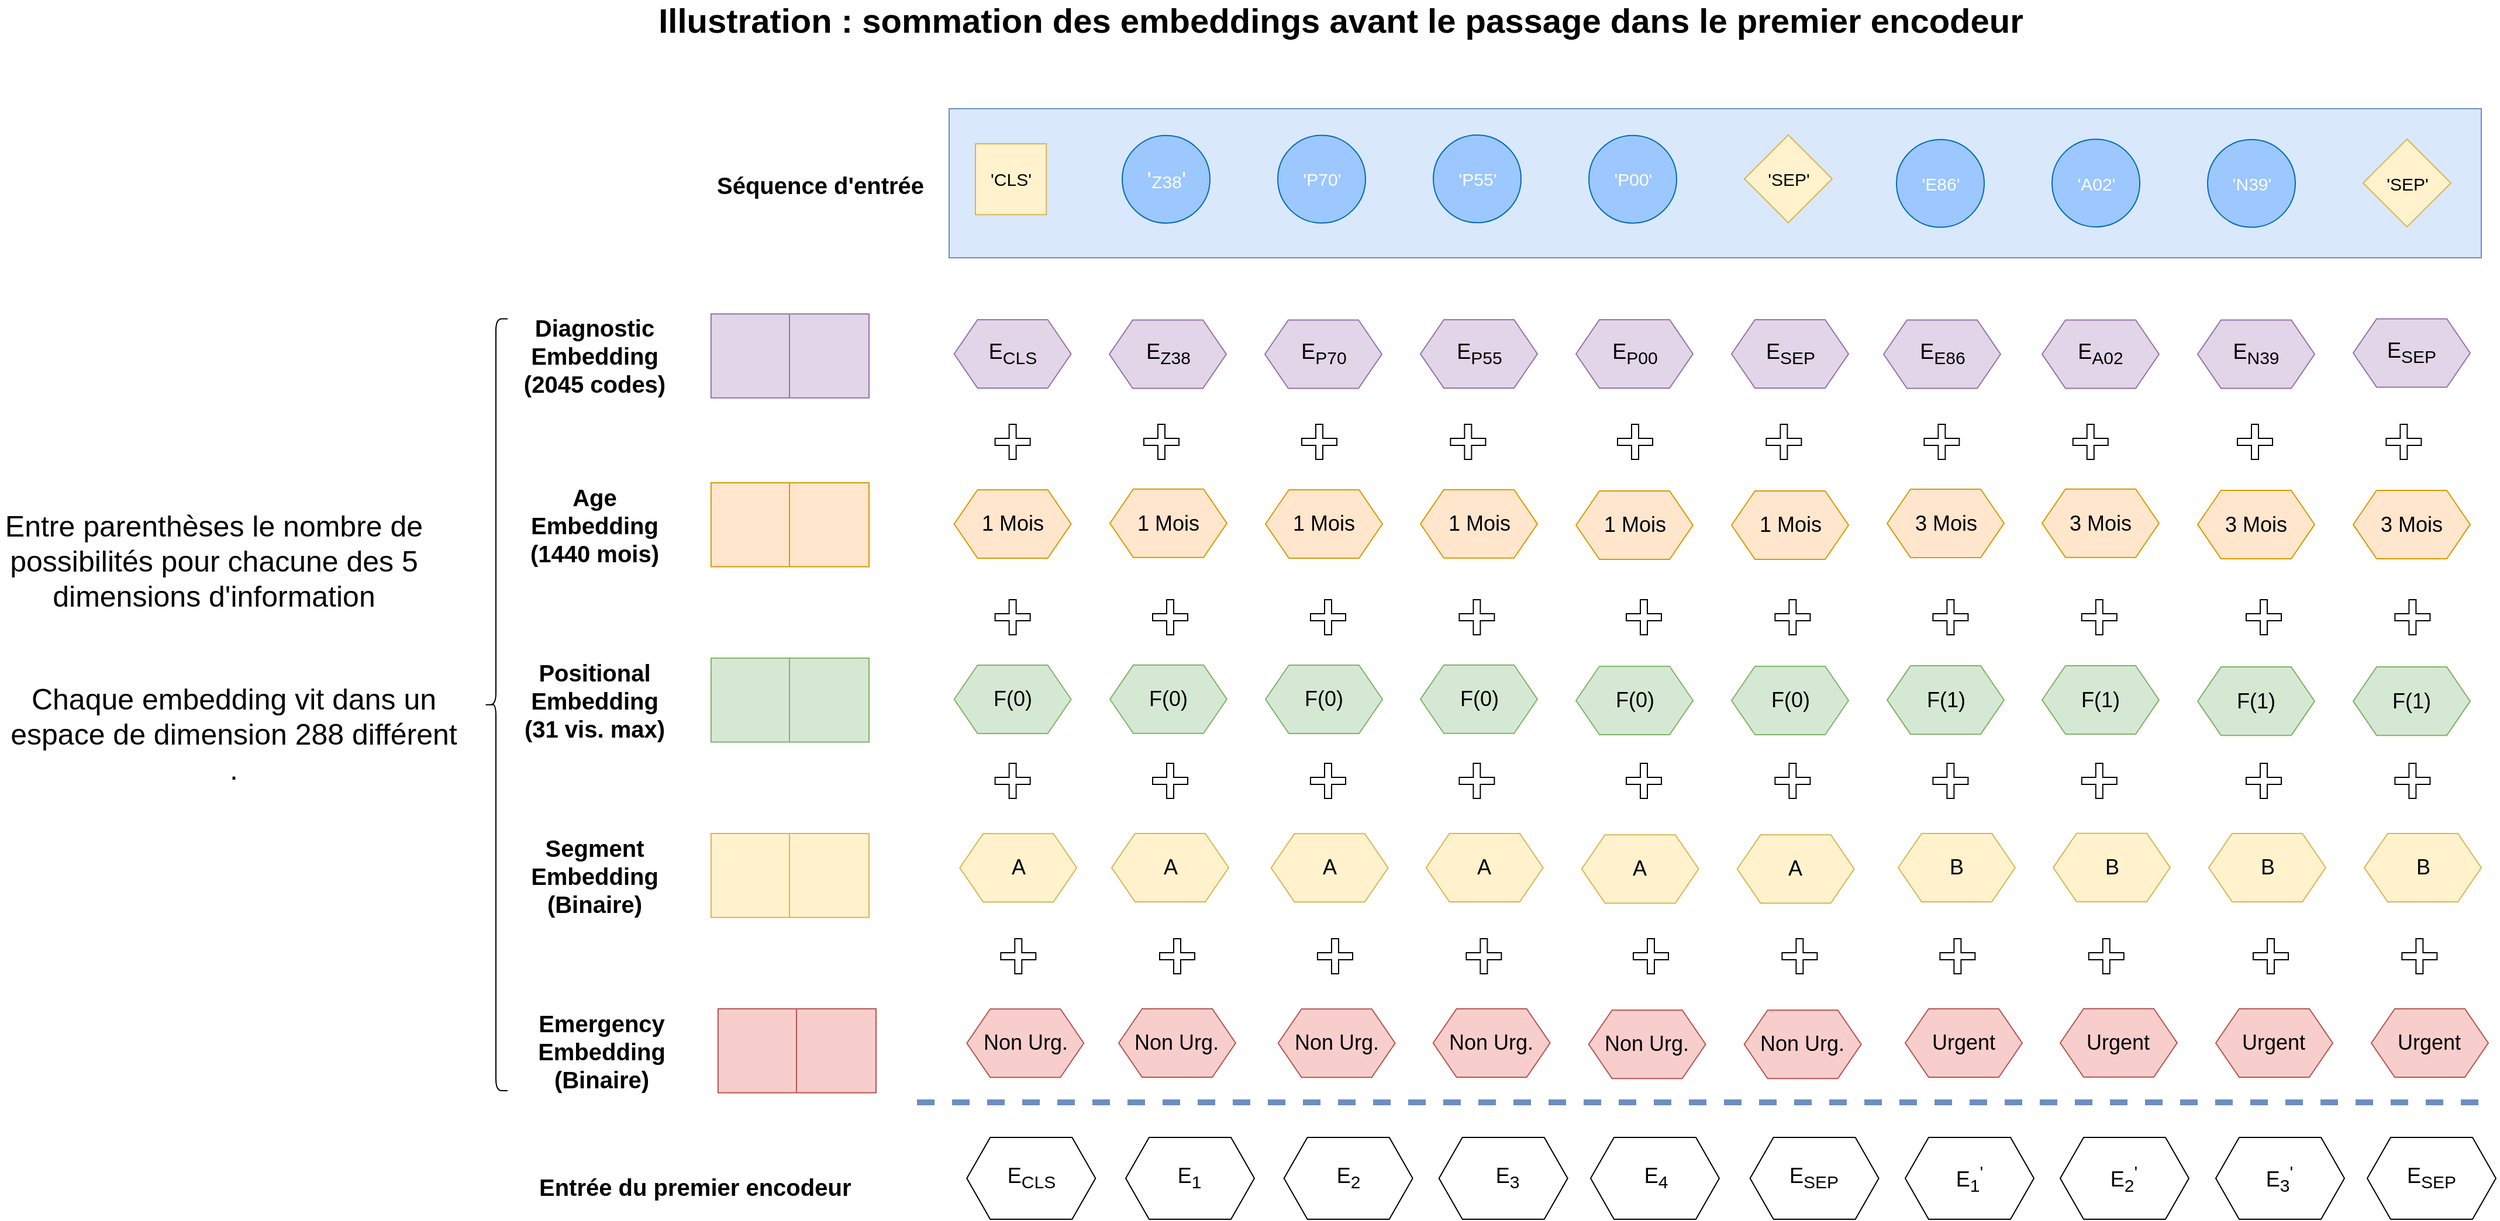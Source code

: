 <mxfile version="22.0.4" type="github">
  <diagram name="Page-1" id="4F-CxtZxwAVtAaBu6MW3">
    <mxGraphModel dx="1523" dy="1500" grid="1" gridSize="10" guides="1" tooltips="1" connect="1" arrows="1" fold="1" page="1" pageScale="1" pageWidth="827" pageHeight="1169" math="0" shadow="0">
      <root>
        <mxCell id="0" />
        <mxCell id="1" parent="0" />
        <mxCell id="r7YeVfHPNkTqQem7HZXz-14" value="" style="rounded=0;whiteSpace=wrap;html=1;fillColor=#dae8fc;flipH=1;strokeColor=#6c8ebf;flipV=0;movable=1;resizable=1;rotatable=1;deletable=1;editable=1;locked=0;connectable=1;" parent="1" vertex="1">
          <mxGeometry x="1638.5" y="860" width="1310" height="127.5" as="geometry" />
        </mxCell>
        <mxCell id="r7YeVfHPNkTqQem7HZXz-15" value="&lt;font style=&quot;font-size: 15px;&quot; color=&quot;#ffffff&quot;&gt;&#39;P55&#39;&lt;/font&gt;" style="ellipse;whiteSpace=wrap;html=1;fillColor=#9CC7FF;flipH=0;strokeColor=#006EAF;movable=1;resizable=1;rotatable=1;deletable=1;editable=1;locked=0;connectable=1;" parent="1" vertex="1">
          <mxGeometry x="2052.5" y="882.5" width="75" height="75" as="geometry" />
        </mxCell>
        <mxCell id="r7YeVfHPNkTqQem7HZXz-16" value="&lt;font style=&quot;font-size: 20px;&quot;&gt;&#39;&lt;/font&gt;&lt;font style=&quot;font-size: 15px;&quot;&gt;Z38&lt;/font&gt;&lt;font style=&quot;font-size: 20px;&quot;&gt;&#39;&lt;/font&gt;" style="ellipse;whiteSpace=wrap;html=1;fillColor=#9CC7FF;flipH=0;strokeColor=#006EAF;fontColor=#ffffff;movable=1;resizable=1;rotatable=1;deletable=1;editable=1;locked=0;connectable=1;" parent="1" vertex="1">
          <mxGeometry x="1786.5" y="882.82" width="75" height="75" as="geometry" />
        </mxCell>
        <mxCell id="r7YeVfHPNkTqQem7HZXz-17" value="&lt;font style=&quot;font-size: 15px;&quot; color=&quot;#ffffff&quot;&gt;&#39;P70&#39;&lt;/font&gt;" style="ellipse;whiteSpace=wrap;html=1;fillColor=#9CC7FF;flipH=0;strokeColor=#006EAF;movable=1;resizable=1;rotatable=1;deletable=1;editable=1;locked=0;connectable=1;" parent="1" vertex="1">
          <mxGeometry x="1919.5" y="882.81" width="75" height="75" as="geometry" />
        </mxCell>
        <mxCell id="r7YeVfHPNkTqQem7HZXz-18" value="&lt;font style=&quot;font-size: 15px;&quot; color=&quot;#ffffff&quot;&gt;&#39;P00&#39;&lt;/font&gt;" style="ellipse;whiteSpace=wrap;html=1;fillColor=#9CC7FF;flipH=0;strokeColor=#006EAF;movable=1;resizable=1;rotatable=1;deletable=1;editable=1;locked=0;connectable=1;" parent="1" vertex="1">
          <mxGeometry x="2185.5" y="882.82" width="75" height="75" as="geometry" />
        </mxCell>
        <mxCell id="r7YeVfHPNkTqQem7HZXz-19" value="&lt;font style=&quot;font-size: 15px;&quot;&gt;&#39;SEP&#39;&lt;/font&gt;" style="rhombus;whiteSpace=wrap;html=1;flipH=0;direction=north;fillColor=#fff2cc;strokeColor=#d6b656;movable=1;resizable=1;rotatable=1;deletable=1;editable=1;locked=0;connectable=1;" parent="1" vertex="1">
          <mxGeometry x="2318.5" y="882.5" width="75" height="75" as="geometry" />
        </mxCell>
        <mxCell id="r7YeVfHPNkTqQem7HZXz-25" value="&lt;font style=&quot;font-size: 15px;&quot;&gt;&#39;CLS&#39;&lt;/font&gt;" style="whiteSpace=wrap;html=1;aspect=fixed;direction=east;flipH=0;flipV=1;strokeColor=#d6b656;fillColor=#fff2cc;movable=1;resizable=1;rotatable=1;deletable=1;editable=1;locked=0;connectable=1;" parent="1" vertex="1">
          <mxGeometry x="1661" y="890" width="60.63" height="60.63" as="geometry" />
        </mxCell>
        <mxCell id="zCf8qeoapj470LS2QK_0-19" value="" style="group;fillColor=#fff2cc;strokeColor=#d6b656;flipH=0;flipV=1;direction=south;" parent="1" vertex="1" connectable="0">
          <mxGeometry x="1434.94" y="1479.997" width="135.067" height="71.798" as="geometry" />
        </mxCell>
        <mxCell id="zCf8qeoapj470LS2QK_0-21" value="&lt;div style=&quot;font-size: 20px;&quot;&gt;&lt;font style=&quot;font-size: 20px;&quot;&gt;&lt;b style=&quot;font-size: 20px;&quot;&gt;Segment &lt;br style=&quot;font-size: 20px;&quot;&gt;&lt;/b&gt;&lt;/font&gt;&lt;/div&gt;&lt;div style=&quot;font-size: 20px;&quot;&gt;&lt;font style=&quot;font-size: 20px;&quot;&gt;&lt;b style=&quot;font-size: 20px;&quot;&gt;Embedding&lt;/b&gt;&lt;/font&gt;&lt;/div&gt;&lt;div style=&quot;font-size: 20px;&quot;&gt;&lt;font style=&quot;font-size: 20px;&quot;&gt;&lt;b style=&quot;font-size: 20px;&quot;&gt;(Binaire)&lt;br style=&quot;font-size: 20px;&quot;&gt;&lt;/b&gt;&lt;/font&gt;&lt;/div&gt;" style="text;html=1;align=center;verticalAlign=middle;resizable=0;points=[];autosize=1;strokeColor=none;fillColor=none;fontSize=20;" parent="1" vertex="1">
          <mxGeometry x="1270.009" y="1470.893" width="130" height="90" as="geometry" />
        </mxCell>
        <mxCell id="zCf8qeoapj470LS2QK_0-20" value="" style="endArrow=none;html=1;rounded=0;fillColor=#fff2cc;strokeColor=#d6b656;" parent="1" edge="1">
          <mxGeometry width="50" height="50" relative="1" as="geometry">
            <mxPoint x="1502.01" y="1551.93" as="sourcePoint" />
            <mxPoint x="1502.01" y="1480.56" as="targetPoint" />
          </mxGeometry>
        </mxCell>
        <mxCell id="zCf8qeoapj470LS2QK_0-16" value="&lt;div style=&quot;font-size: 20px;&quot;&gt;&lt;font style=&quot;font-size: 20px;&quot;&gt;&lt;b style=&quot;font-size: 20px;&quot;&gt;Age&lt;/b&gt;&lt;/font&gt;&lt;/div&gt;&lt;div style=&quot;font-size: 20px;&quot;&gt;&lt;font style=&quot;font-size: 20px;&quot;&gt;&lt;b style=&quot;font-size: 20px;&quot;&gt;Embedding&lt;/b&gt;&lt;/font&gt;&lt;/div&gt;&lt;div style=&quot;font-size: 20px;&quot;&gt;&lt;font style=&quot;font-size: 20px;&quot;&gt;&lt;b style=&quot;font-size: 20px;&quot;&gt;(1440 mois)&lt;br style=&quot;font-size: 20px;&quot;&gt;&lt;/b&gt;&lt;/font&gt;&lt;/div&gt;" style="text;html=1;align=center;verticalAlign=middle;resizable=0;points=[];autosize=1;strokeColor=none;fillColor=none;fontSize=20;" parent="1" vertex="1">
          <mxGeometry x="1270" y="1170.893" width="130" height="90" as="geometry" />
        </mxCell>
        <mxCell id="zCf8qeoapj470LS2QK_0-17" value="&lt;div style=&quot;font-size: 20px;&quot;&gt;&lt;font style=&quot;font-size: 20px;&quot;&gt;&lt;b style=&quot;font-size: 20px;&quot;&gt;Positional &lt;br style=&quot;font-size: 20px;&quot;&gt;&lt;/b&gt;&lt;/font&gt;&lt;/div&gt;&lt;div style=&quot;font-size: 20px;&quot;&gt;&lt;font style=&quot;font-size: 20px;&quot;&gt;&lt;b style=&quot;font-size: 20px;&quot;&gt;Embedding&lt;/b&gt;&lt;/font&gt;&lt;/div&gt;&lt;div style=&quot;font-size: 20px;&quot;&gt;&lt;font style=&quot;font-size: 20px;&quot;&gt;&lt;b style=&quot;font-size: 20px;&quot;&gt;(31 vis. max)&lt;br style=&quot;font-size: 20px;&quot;&gt;&lt;/b&gt;&lt;/font&gt;&lt;/div&gt;" style="text;html=1;align=center;verticalAlign=middle;resizable=0;points=[];autosize=1;strokeColor=none;fillColor=none;fontSize=20;" parent="1" vertex="1">
          <mxGeometry x="1265.009" y="1320.893" width="140" height="90" as="geometry" />
        </mxCell>
        <mxCell id="zCf8qeoapj470LS2QK_0-18" value="&lt;div style=&quot;font-size: 20px;&quot;&gt;&lt;font style=&quot;font-size: 20px;&quot;&gt;&lt;b style=&quot;font-size: 20px;&quot;&gt;Diagnostic &lt;br style=&quot;font-size: 20px;&quot;&gt;&lt;/b&gt;&lt;/font&gt;&lt;/div&gt;&lt;div style=&quot;font-size: 20px;&quot;&gt;&lt;font style=&quot;font-size: 20px;&quot;&gt;&lt;b style=&quot;font-size: 20px;&quot;&gt;Embedding&lt;/b&gt;&lt;/font&gt;&lt;/div&gt;&lt;div style=&quot;font-size: 20px;&quot;&gt;&lt;font style=&quot;font-size: 20px;&quot;&gt;&lt;b style=&quot;font-size: 20px;&quot;&gt;(2045 codes)&lt;br style=&quot;font-size: 20px;&quot;&gt;&lt;/b&gt;&lt;/font&gt;&lt;/div&gt;" style="text;html=1;align=center;verticalAlign=middle;resizable=0;points=[];autosize=1;strokeColor=none;fillColor=none;fontSize=20;" parent="1" vertex="1">
          <mxGeometry x="1265.004" y="1026.463" width="140" height="90" as="geometry" />
        </mxCell>
        <mxCell id="Ya-L2qBDNHkwTh_WyhPW-2" value="" style="group;fillColor=#ffe6cc;strokeColor=#d79b00;flipH=0;flipV=1;direction=south;" vertex="1" connectable="0" parent="1">
          <mxGeometry x="1434.94" y="1179.997" width="135.067" height="71.798" as="geometry" />
        </mxCell>
        <mxCell id="Ya-L2qBDNHkwTh_WyhPW-3" value="" style="endArrow=none;html=1;rounded=0;fillColor=#ffe6cc;strokeColor=#d79b00;" edge="1" parent="1">
          <mxGeometry width="50" height="50" relative="1" as="geometry">
            <mxPoint x="1502.01" y="1251.93" as="sourcePoint" />
            <mxPoint x="1502.01" y="1180.56" as="targetPoint" />
          </mxGeometry>
        </mxCell>
        <mxCell id="Ya-L2qBDNHkwTh_WyhPW-4" value="" style="group;fillColor=#e1d5e7;strokeColor=#9673a6;flipH=0;flipV=1;direction=south;" vertex="1" connectable="0" parent="1">
          <mxGeometry x="1434.94" y="1035.567" width="135.067" height="71.798" as="geometry" />
        </mxCell>
        <mxCell id="Ya-L2qBDNHkwTh_WyhPW-5" value="" style="endArrow=none;html=1;rounded=0;fillColor=#e1d5e7;strokeColor=#9673a6;" edge="1" parent="1">
          <mxGeometry width="50" height="50" relative="1" as="geometry">
            <mxPoint x="1502.01" y="1107.5" as="sourcePoint" />
            <mxPoint x="1502.01" y="1036.13" as="targetPoint" />
          </mxGeometry>
        </mxCell>
        <mxCell id="Ya-L2qBDNHkwTh_WyhPW-6" value="" style="group;fillColor=#d5e8d4;strokeColor=#82b366;flipH=0;flipV=1;direction=south;" vertex="1" connectable="0" parent="1">
          <mxGeometry x="1434.94" y="1329.997" width="135.067" height="71.798" as="geometry" />
        </mxCell>
        <mxCell id="Ya-L2qBDNHkwTh_WyhPW-7" value="" style="endArrow=none;html=1;rounded=0;fillColor=#d5e8d4;strokeColor=#82b366;" edge="1" parent="1">
          <mxGeometry width="50" height="50" relative="1" as="geometry">
            <mxPoint x="1502.01" y="1401.93" as="sourcePoint" />
            <mxPoint x="1502.01" y="1330.56" as="targetPoint" />
          </mxGeometry>
        </mxCell>
        <mxCell id="Ya-L2qBDNHkwTh_WyhPW-8" value="&lt;font style=&quot;font-size: 18px;&quot;&gt;E&lt;sub style=&quot;&quot;&gt;CLS&lt;/sub&gt;&lt;/font&gt;" style="shape=hexagon;perimeter=hexagonPerimeter2;whiteSpace=wrap;html=1;fixedSize=1;fillColor=#e1d5e7;strokeColor=#9673a6;" vertex="1" parent="1">
          <mxGeometry x="1642.81" y="1040.46" width="100" height="58.54" as="geometry" />
        </mxCell>
        <mxCell id="Ya-L2qBDNHkwTh_WyhPW-12" value="&lt;div style=&quot;font-size: 20px;&quot;&gt;&lt;font style=&quot;font-size: 20px;&quot;&gt;&lt;b style=&quot;font-size: 20px;&quot;&gt;&lt;br style=&quot;font-size: 20px;&quot;&gt;&lt;/b&gt;&lt;/font&gt;&lt;/div&gt;&lt;div style=&quot;font-size: 20px;&quot;&gt;&lt;font style=&quot;font-size: 20px;&quot;&gt;&lt;b&gt;&lt;span style=&quot;font-size: 20px;&quot;&gt;Séquence d&#39;entrée&lt;br style=&quot;font-size: 20px;&quot;&gt;&lt;/span&gt;&lt;/b&gt;&lt;/font&gt;&lt;/div&gt;" style="text;html=1;align=center;verticalAlign=middle;resizable=0;points=[];autosize=1;strokeColor=none;fillColor=none;fontSize=20;" vertex="1" parent="1">
          <mxGeometry x="1428.444" y="882.823" width="200" height="60" as="geometry" />
        </mxCell>
        <mxCell id="Ya-L2qBDNHkwTh_WyhPW-13" value="&lt;font style=&quot;font-size: 18px;&quot;&gt;E&lt;sub&gt;SEP&lt;/sub&gt;&lt;/font&gt;" style="shape=hexagon;perimeter=hexagonPerimeter2;whiteSpace=wrap;html=1;fixedSize=1;fillColor=#e1d5e7;strokeColor=#9673a6;" vertex="1" parent="1">
          <mxGeometry x="2307.5" y="1040.46" width="100" height="58.54" as="geometry" />
        </mxCell>
        <mxCell id="Ya-L2qBDNHkwTh_WyhPW-14" value="&lt;font style=&quot;font-size: 18px;&quot;&gt;1 Mois&lt;br&gt;&lt;/font&gt;" style="shape=hexagon;perimeter=hexagonPerimeter2;whiteSpace=wrap;html=1;fixedSize=1;fillColor=#ffe6cc;strokeColor=#d79b00;" vertex="1" parent="1">
          <mxGeometry x="1642.81" y="1186" width="100" height="58.54" as="geometry" />
        </mxCell>
        <mxCell id="Ya-L2qBDNHkwTh_WyhPW-15" value="&lt;font style=&quot;font-size: 18px;&quot;&gt;E&lt;sub&gt;Z38&lt;/sub&gt;&lt;/font&gt;" style="shape=hexagon;perimeter=hexagonPerimeter2;whiteSpace=wrap;html=1;fixedSize=1;fillColor=#e1d5e7;strokeColor=#9673a6;" vertex="1" parent="1">
          <mxGeometry x="1775.5" y="1040.73" width="100" height="58.54" as="geometry" />
        </mxCell>
        <mxCell id="Ya-L2qBDNHkwTh_WyhPW-16" value="&lt;font style=&quot;font-size: 18px;&quot;&gt;E&lt;sub&gt;P70&lt;/sub&gt;&lt;/font&gt;" style="shape=hexagon;perimeter=hexagonPerimeter2;whiteSpace=wrap;html=1;fixedSize=1;fillColor=#e1d5e7;strokeColor=#9673a6;" vertex="1" parent="1">
          <mxGeometry x="1908.5" y="1040.73" width="100" height="58.54" as="geometry" />
        </mxCell>
        <mxCell id="Ya-L2qBDNHkwTh_WyhPW-17" value="&lt;font style=&quot;font-size: 18px;&quot;&gt;E&lt;sub&gt;P55&lt;/sub&gt;&lt;/font&gt;" style="shape=hexagon;perimeter=hexagonPerimeter2;whiteSpace=wrap;html=1;fixedSize=1;fillColor=#e1d5e7;strokeColor=#9673a6;" vertex="1" parent="1">
          <mxGeometry x="2041.5" y="1040.46" width="100" height="58.54" as="geometry" />
        </mxCell>
        <mxCell id="Ya-L2qBDNHkwTh_WyhPW-18" value="&lt;font style=&quot;font-size: 18px;&quot;&gt;E&lt;sub&gt;P00&lt;/sub&gt;&lt;/font&gt;" style="shape=hexagon;perimeter=hexagonPerimeter2;whiteSpace=wrap;html=1;fixedSize=1;fillColor=#e1d5e7;strokeColor=#9673a6;" vertex="1" parent="1">
          <mxGeometry x="2174.5" y="1040.46" width="100" height="58.54" as="geometry" />
        </mxCell>
        <mxCell id="Ya-L2qBDNHkwTh_WyhPW-19" value="&lt;font style=&quot;font-size: 18px;&quot;&gt;1 Mois&lt;br&gt;&lt;/font&gt;" style="shape=hexagon;perimeter=hexagonPerimeter2;whiteSpace=wrap;html=1;fixedSize=1;fillColor=#ffe6cc;strokeColor=#d79b00;" vertex="1" parent="1">
          <mxGeometry x="1776" y="1185.33" width="100" height="58.54" as="geometry" />
        </mxCell>
        <mxCell id="Ya-L2qBDNHkwTh_WyhPW-20" value="&lt;font style=&quot;font-size: 18px;&quot;&gt;1 Mois&lt;br&gt;&lt;/font&gt;" style="shape=hexagon;perimeter=hexagonPerimeter2;whiteSpace=wrap;html=1;fixedSize=1;fillColor=#ffe6cc;strokeColor=#d79b00;" vertex="1" parent="1">
          <mxGeometry x="1909" y="1186" width="100" height="58.54" as="geometry" />
        </mxCell>
        <mxCell id="Ya-L2qBDNHkwTh_WyhPW-21" value="&lt;font style=&quot;font-size: 18px;&quot;&gt;1 Mois&lt;br&gt;&lt;/font&gt;" style="shape=hexagon;perimeter=hexagonPerimeter2;whiteSpace=wrap;html=1;fixedSize=1;fillColor=#ffe6cc;strokeColor=#d79b00;" vertex="1" parent="1">
          <mxGeometry x="2041.5" y="1185.89" width="100" height="58.54" as="geometry" />
        </mxCell>
        <mxCell id="Ya-L2qBDNHkwTh_WyhPW-22" value="&lt;font style=&quot;font-size: 18px;&quot;&gt;1 Mois&lt;br&gt;&lt;/font&gt;" style="shape=hexagon;perimeter=hexagonPerimeter2;whiteSpace=wrap;html=1;fixedSize=1;fillColor=#ffe6cc;strokeColor=#d79b00;" vertex="1" parent="1">
          <mxGeometry x="2174.5" y="1187" width="100" height="58.54" as="geometry" />
        </mxCell>
        <mxCell id="Ya-L2qBDNHkwTh_WyhPW-23" value="&lt;font style=&quot;font-size: 18px;&quot;&gt;1 Mois&lt;br&gt;&lt;/font&gt;" style="shape=hexagon;perimeter=hexagonPerimeter2;whiteSpace=wrap;html=1;fixedSize=1;fillColor=#ffe6cc;strokeColor=#d79b00;" vertex="1" parent="1">
          <mxGeometry x="2307.5" y="1187" width="100" height="58.54" as="geometry" />
        </mxCell>
        <mxCell id="Ya-L2qBDNHkwTh_WyhPW-24" value="&lt;font style=&quot;font-size: 18px;&quot;&gt;F(0)&lt;/font&gt;" style="shape=hexagon;perimeter=hexagonPerimeter2;whiteSpace=wrap;html=1;fixedSize=1;fillColor=#d5e8d4;strokeColor=#82b366;" vertex="1" parent="1">
          <mxGeometry x="1642.81" y="1336" width="100" height="58.54" as="geometry" />
        </mxCell>
        <mxCell id="Ya-L2qBDNHkwTh_WyhPW-25" value="&lt;font style=&quot;font-size: 18px;&quot;&gt;F(0)&lt;/font&gt;&lt;font style=&quot;font-size: 18px;&quot;&gt;&lt;/font&gt;" style="shape=hexagon;perimeter=hexagonPerimeter2;whiteSpace=wrap;html=1;fixedSize=1;fillColor=#d5e8d4;strokeColor=#82b366;" vertex="1" parent="1">
          <mxGeometry x="1776" y="1335.89" width="100" height="58.54" as="geometry" />
        </mxCell>
        <mxCell id="Ya-L2qBDNHkwTh_WyhPW-26" value="&lt;font style=&quot;font-size: 18px;&quot;&gt;F(0)&lt;/font&gt;&lt;font style=&quot;font-size: 18px;&quot;&gt;&lt;/font&gt;" style="shape=hexagon;perimeter=hexagonPerimeter2;whiteSpace=wrap;html=1;fixedSize=1;fillColor=#d5e8d4;strokeColor=#82b366;" vertex="1" parent="1">
          <mxGeometry x="1909" y="1336" width="100" height="58.54" as="geometry" />
        </mxCell>
        <mxCell id="Ya-L2qBDNHkwTh_WyhPW-27" value="&lt;font style=&quot;font-size: 18px;&quot;&gt;F(0)&lt;/font&gt;" style="shape=hexagon;perimeter=hexagonPerimeter2;whiteSpace=wrap;html=1;fixedSize=1;fillColor=#d5e8d4;strokeColor=#82b366;" vertex="1" parent="1">
          <mxGeometry x="2041.5" y="1335.89" width="100" height="58.54" as="geometry" />
        </mxCell>
        <mxCell id="Ya-L2qBDNHkwTh_WyhPW-28" value="&lt;font style=&quot;font-size: 18px;&quot;&gt;F(0)&lt;/font&gt;" style="shape=hexagon;perimeter=hexagonPerimeter2;whiteSpace=wrap;html=1;fixedSize=1;fillColor=#d5e8d4;strokeColor=#82b366;" vertex="1" parent="1">
          <mxGeometry x="2174.5" y="1337" width="100" height="58.54" as="geometry" />
        </mxCell>
        <mxCell id="Ya-L2qBDNHkwTh_WyhPW-29" value="&lt;font style=&quot;font-size: 18px;&quot;&gt;F(0)&lt;/font&gt;" style="shape=hexagon;perimeter=hexagonPerimeter2;whiteSpace=wrap;html=1;fixedSize=1;fillColor=#d5e8d4;strokeColor=#82b366;" vertex="1" parent="1">
          <mxGeometry x="2307.5" y="1337" width="100" height="58.54" as="geometry" />
        </mxCell>
        <mxCell id="Ya-L2qBDNHkwTh_WyhPW-45" value="&lt;font style=&quot;font-size: 15px;&quot; color=&quot;#ffffff&quot;&gt;&#39;A02&#39;&lt;/font&gt;" style="ellipse;whiteSpace=wrap;html=1;fillColor=#9CC7FF;flipH=0;strokeColor=#006EAF;movable=1;resizable=1;rotatable=1;deletable=1;editable=1;locked=0;connectable=1;" vertex="1" parent="1">
          <mxGeometry x="2581.5" y="886.09" width="75" height="75" as="geometry" />
        </mxCell>
        <mxCell id="Ya-L2qBDNHkwTh_WyhPW-46" value="&lt;font style=&quot;font-size: 15px;&quot; color=&quot;#ffffff&quot;&gt;&#39;E86&#39;&lt;/font&gt;" style="ellipse;whiteSpace=wrap;html=1;fillColor=#9CC7FF;flipH=0;strokeColor=#006EAF;movable=1;resizable=1;rotatable=1;deletable=1;editable=1;locked=0;connectable=1;" vertex="1" parent="1">
          <mxGeometry x="2448.5" y="886.4" width="75" height="75" as="geometry" />
        </mxCell>
        <mxCell id="Ya-L2qBDNHkwTh_WyhPW-47" value="&lt;font style=&quot;font-size: 15px;&quot; color=&quot;#ffffff&quot;&gt;&#39;N39&#39;&lt;/font&gt;" style="ellipse;whiteSpace=wrap;html=1;fillColor=#9CC7FF;flipH=0;strokeColor=#006EAF;movable=1;resizable=1;rotatable=1;deletable=1;editable=1;locked=0;connectable=1;" vertex="1" parent="1">
          <mxGeometry x="2714.5" y="886.41" width="75" height="75" as="geometry" />
        </mxCell>
        <mxCell id="Ya-L2qBDNHkwTh_WyhPW-48" value="&lt;font style=&quot;font-size: 15px;&quot;&gt;&#39;SEP&#39;&lt;/font&gt;" style="rhombus;whiteSpace=wrap;html=1;flipH=0;direction=north;fillColor=#fff2cc;strokeColor=#d6b656;movable=1;resizable=1;rotatable=1;deletable=1;editable=1;locked=0;connectable=1;" vertex="1" parent="1">
          <mxGeometry x="2847.5" y="886.09" width="75" height="75" as="geometry" />
        </mxCell>
        <mxCell id="Ya-L2qBDNHkwTh_WyhPW-49" value="&lt;font style=&quot;font-size: 18px;&quot;&gt;E&lt;sub&gt;SEP&lt;/sub&gt;&lt;/font&gt;" style="shape=hexagon;perimeter=hexagonPerimeter2;whiteSpace=wrap;html=1;fixedSize=1;fillColor=#e1d5e7;strokeColor=#9673a6;" vertex="1" parent="1">
          <mxGeometry x="2839" y="1039.73" width="100" height="58.54" as="geometry" />
        </mxCell>
        <mxCell id="Ya-L2qBDNHkwTh_WyhPW-50" value="&lt;font style=&quot;font-size: 18px;&quot;&gt;E&lt;sub&gt;E86&lt;/sub&gt;&lt;/font&gt;" style="shape=hexagon;perimeter=hexagonPerimeter2;whiteSpace=wrap;html=1;fixedSize=1;fillColor=#e1d5e7;strokeColor=#9673a6;" vertex="1" parent="1">
          <mxGeometry x="2437.5" y="1040.73" width="100" height="58.54" as="geometry" />
        </mxCell>
        <mxCell id="Ya-L2qBDNHkwTh_WyhPW-51" value="&lt;font style=&quot;font-size: 18px;&quot;&gt;E&lt;sub&gt;A02&lt;/sub&gt;&lt;/font&gt;" style="shape=hexagon;perimeter=hexagonPerimeter2;whiteSpace=wrap;html=1;fixedSize=1;fillColor=#e1d5e7;strokeColor=#9673a6;" vertex="1" parent="1">
          <mxGeometry x="2573" y="1040.73" width="100" height="58.54" as="geometry" />
        </mxCell>
        <mxCell id="Ya-L2qBDNHkwTh_WyhPW-52" value="&lt;font style=&quot;font-size: 18px;&quot;&gt;E&lt;sub&gt;N39&lt;/sub&gt;&lt;/font&gt;" style="shape=hexagon;perimeter=hexagonPerimeter2;whiteSpace=wrap;html=1;fixedSize=1;fillColor=#e1d5e7;strokeColor=#9673a6;" vertex="1" parent="1">
          <mxGeometry x="2706" y="1040.73" width="100" height="58.54" as="geometry" />
        </mxCell>
        <mxCell id="Ya-L2qBDNHkwTh_WyhPW-53" value="&lt;font style=&quot;font-size: 18px;&quot;&gt;3 Mois&lt;br&gt;&lt;/font&gt;" style="shape=hexagon;perimeter=hexagonPerimeter2;whiteSpace=wrap;html=1;fixedSize=1;fillColor=#ffe6cc;strokeColor=#d79b00;" vertex="1" parent="1">
          <mxGeometry x="2440.5" y="1185.44" width="100" height="58.54" as="geometry" />
        </mxCell>
        <mxCell id="Ya-L2qBDNHkwTh_WyhPW-54" value="&lt;font style=&quot;font-size: 18px;&quot;&gt;3 Mois&lt;br&gt;&lt;/font&gt;" style="shape=hexagon;perimeter=hexagonPerimeter2;whiteSpace=wrap;html=1;fixedSize=1;fillColor=#ffe6cc;strokeColor=#d79b00;" vertex="1" parent="1">
          <mxGeometry x="2573" y="1185.33" width="100" height="58.54" as="geometry" />
        </mxCell>
        <mxCell id="Ya-L2qBDNHkwTh_WyhPW-55" value="&lt;font style=&quot;font-size: 18px;&quot;&gt;3 Mois&lt;br&gt;&lt;/font&gt;" style="shape=hexagon;perimeter=hexagonPerimeter2;whiteSpace=wrap;html=1;fixedSize=1;fillColor=#ffe6cc;strokeColor=#d79b00;" vertex="1" parent="1">
          <mxGeometry x="2706" y="1186.44" width="100" height="58.54" as="geometry" />
        </mxCell>
        <mxCell id="Ya-L2qBDNHkwTh_WyhPW-56" value="&lt;font style=&quot;font-size: 18px;&quot;&gt;3 Mois&lt;br&gt;&lt;/font&gt;" style="shape=hexagon;perimeter=hexagonPerimeter2;whiteSpace=wrap;html=1;fixedSize=1;fillColor=#ffe6cc;strokeColor=#d79b00;" vertex="1" parent="1">
          <mxGeometry x="2839" y="1186.44" width="100" height="58.54" as="geometry" />
        </mxCell>
        <mxCell id="Ya-L2qBDNHkwTh_WyhPW-57" value="&lt;font style=&quot;font-size: 18px;&quot;&gt;F(1)&lt;/font&gt;" style="shape=hexagon;perimeter=hexagonPerimeter2;whiteSpace=wrap;html=1;fixedSize=1;fillColor=#d5e8d4;strokeColor=#82b366;" vertex="1" parent="1">
          <mxGeometry x="2440.5" y="1336.55" width="100" height="58.54" as="geometry" />
        </mxCell>
        <mxCell id="Ya-L2qBDNHkwTh_WyhPW-58" value="&lt;font style=&quot;font-size: 18px;&quot;&gt;F(1)&lt;/font&gt;" style="shape=hexagon;perimeter=hexagonPerimeter2;whiteSpace=wrap;html=1;fixedSize=1;fillColor=#d5e8d4;strokeColor=#82b366;" vertex="1" parent="1">
          <mxGeometry x="2573" y="1336.44" width="100" height="58.54" as="geometry" />
        </mxCell>
        <mxCell id="Ya-L2qBDNHkwTh_WyhPW-59" value="&lt;font style=&quot;font-size: 18px;&quot;&gt;F(1)&lt;/font&gt;" style="shape=hexagon;perimeter=hexagonPerimeter2;whiteSpace=wrap;html=1;fixedSize=1;fillColor=#d5e8d4;strokeColor=#82b366;" vertex="1" parent="1">
          <mxGeometry x="2706" y="1337.55" width="100" height="58.54" as="geometry" />
        </mxCell>
        <mxCell id="Ya-L2qBDNHkwTh_WyhPW-60" value="&lt;font style=&quot;font-size: 18px;&quot;&gt;F(1)&lt;/font&gt;" style="shape=hexagon;perimeter=hexagonPerimeter2;whiteSpace=wrap;html=1;fixedSize=1;fillColor=#d5e8d4;strokeColor=#82b366;" vertex="1" parent="1">
          <mxGeometry x="2839" y="1337.55" width="100" height="58.54" as="geometry" />
        </mxCell>
        <mxCell id="Ya-L2qBDNHkwTh_WyhPW-61" value="&lt;font style=&quot;font-size: 18px;&quot;&gt;A&lt;/font&gt;" style="shape=hexagon;perimeter=hexagonPerimeter2;whiteSpace=wrap;html=1;fixedSize=1;fillColor=#fff2cc;strokeColor=#d6b656;" vertex="1" parent="1">
          <mxGeometry x="1647.65" y="1480.11" width="100" height="58.54" as="geometry" />
        </mxCell>
        <mxCell id="Ya-L2qBDNHkwTh_WyhPW-62" value="&lt;font style=&quot;font-size: 18px;&quot;&gt;A&lt;/font&gt;" style="shape=hexagon;perimeter=hexagonPerimeter2;whiteSpace=wrap;html=1;fixedSize=1;fillColor=#fff2cc;strokeColor=#d6b656;" vertex="1" parent="1">
          <mxGeometry x="1777.5" y="1480" width="100" height="58.54" as="geometry" />
        </mxCell>
        <mxCell id="Ya-L2qBDNHkwTh_WyhPW-63" value="&lt;font style=&quot;font-size: 18px;&quot;&gt;A&lt;/font&gt;" style="shape=hexagon;perimeter=hexagonPerimeter2;whiteSpace=wrap;html=1;fixedSize=1;fillColor=#fff2cc;strokeColor=#d6b656;" vertex="1" parent="1">
          <mxGeometry x="1913.84" y="1480.11" width="100" height="58.54" as="geometry" />
        </mxCell>
        <mxCell id="Ya-L2qBDNHkwTh_WyhPW-64" value="&lt;font style=&quot;font-size: 18px;&quot;&gt;A&lt;/font&gt;" style="shape=hexagon;perimeter=hexagonPerimeter2;whiteSpace=wrap;html=1;fixedSize=1;fillColor=#fff2cc;strokeColor=#d6b656;" vertex="1" parent="1">
          <mxGeometry x="2046.34" y="1480" width="100" height="58.54" as="geometry" />
        </mxCell>
        <mxCell id="Ya-L2qBDNHkwTh_WyhPW-65" value="&lt;font style=&quot;font-size: 18px;&quot;&gt;A&lt;/font&gt;" style="shape=hexagon;perimeter=hexagonPerimeter2;whiteSpace=wrap;html=1;fixedSize=1;fillColor=#fff2cc;strokeColor=#d6b656;" vertex="1" parent="1">
          <mxGeometry x="2179.34" y="1481.11" width="100" height="58.54" as="geometry" />
        </mxCell>
        <mxCell id="Ya-L2qBDNHkwTh_WyhPW-66" value="&lt;font style=&quot;font-size: 18px;&quot;&gt;A&lt;/font&gt;" style="shape=hexagon;perimeter=hexagonPerimeter2;whiteSpace=wrap;html=1;fixedSize=1;fillColor=#fff2cc;strokeColor=#d6b656;" vertex="1" parent="1">
          <mxGeometry x="2312.34" y="1481.11" width="100" height="58.54" as="geometry" />
        </mxCell>
        <mxCell id="Ya-L2qBDNHkwTh_WyhPW-67" value="&lt;font style=&quot;font-size: 18px;&quot;&gt;B&lt;/font&gt;" style="shape=hexagon;perimeter=hexagonPerimeter2;whiteSpace=wrap;html=1;fixedSize=1;fillColor=#fff2cc;strokeColor=#d6b656;" vertex="1" parent="1">
          <mxGeometry x="2450" y="1480.0" width="100" height="58.54" as="geometry" />
        </mxCell>
        <mxCell id="Ya-L2qBDNHkwTh_WyhPW-68" value="&lt;font style=&quot;font-size: 18px;&quot;&gt;B&lt;/font&gt;" style="shape=hexagon;perimeter=hexagonPerimeter2;whiteSpace=wrap;html=1;fixedSize=1;fillColor=#fff2cc;strokeColor=#d6b656;" vertex="1" parent="1">
          <mxGeometry x="2582.5" y="1479.89" width="100" height="58.54" as="geometry" />
        </mxCell>
        <mxCell id="Ya-L2qBDNHkwTh_WyhPW-69" value="&lt;font style=&quot;font-size: 18px;&quot;&gt;B&lt;/font&gt;" style="shape=hexagon;perimeter=hexagonPerimeter2;whiteSpace=wrap;html=1;fixedSize=1;fillColor=#fff2cc;strokeColor=#d6b656;" vertex="1" parent="1">
          <mxGeometry x="2715.5" y="1480.0" width="100" height="58.54" as="geometry" />
        </mxCell>
        <mxCell id="Ya-L2qBDNHkwTh_WyhPW-70" value="&lt;font style=&quot;font-size: 18px;&quot;&gt;B&lt;/font&gt;" style="shape=hexagon;perimeter=hexagonPerimeter2;whiteSpace=wrap;html=1;fixedSize=1;fillColor=#fff2cc;strokeColor=#d6b656;" vertex="1" parent="1">
          <mxGeometry x="2848.5" y="1480.0" width="100" height="58.54" as="geometry" />
        </mxCell>
        <mxCell id="Ya-L2qBDNHkwTh_WyhPW-71" value="" style="shape=cross;whiteSpace=wrap;html=1;" vertex="1" parent="1">
          <mxGeometry x="1677.81" y="1130" width="30" height="30" as="geometry" />
        </mxCell>
        <mxCell id="Ya-L2qBDNHkwTh_WyhPW-73" value="" style="shape=cross;whiteSpace=wrap;html=1;" vertex="1" parent="1">
          <mxGeometry x="1805" y="1130" width="30" height="30" as="geometry" />
        </mxCell>
        <mxCell id="Ya-L2qBDNHkwTh_WyhPW-74" value="" style="shape=cross;whiteSpace=wrap;html=1;" vertex="1" parent="1">
          <mxGeometry x="1940" y="1130" width="30" height="30" as="geometry" />
        </mxCell>
        <mxCell id="Ya-L2qBDNHkwTh_WyhPW-75" value="" style="shape=cross;whiteSpace=wrap;html=1;" vertex="1" parent="1">
          <mxGeometry x="2067.19" y="1130" width="30" height="30" as="geometry" />
        </mxCell>
        <mxCell id="Ya-L2qBDNHkwTh_WyhPW-76" value="" style="shape=cross;whiteSpace=wrap;html=1;" vertex="1" parent="1">
          <mxGeometry x="2210" y="1130" width="30" height="30" as="geometry" />
        </mxCell>
        <mxCell id="Ya-L2qBDNHkwTh_WyhPW-77" value="" style="shape=cross;whiteSpace=wrap;html=1;" vertex="1" parent="1">
          <mxGeometry x="2337.19" y="1130" width="30" height="30" as="geometry" />
        </mxCell>
        <mxCell id="Ya-L2qBDNHkwTh_WyhPW-78" value="" style="shape=cross;whiteSpace=wrap;html=1;" vertex="1" parent="1">
          <mxGeometry x="2472.19" y="1130" width="30" height="30" as="geometry" />
        </mxCell>
        <mxCell id="Ya-L2qBDNHkwTh_WyhPW-79" value="" style="shape=cross;whiteSpace=wrap;html=1;" vertex="1" parent="1">
          <mxGeometry x="2599.38" y="1130" width="30" height="30" as="geometry" />
        </mxCell>
        <mxCell id="Ya-L2qBDNHkwTh_WyhPW-80" value="" style="shape=cross;whiteSpace=wrap;html=1;" vertex="1" parent="1">
          <mxGeometry x="2740" y="1130" width="30" height="30" as="geometry" />
        </mxCell>
        <mxCell id="Ya-L2qBDNHkwTh_WyhPW-81" value="" style="shape=cross;whiteSpace=wrap;html=1;" vertex="1" parent="1">
          <mxGeometry x="2867.19" y="1130" width="30" height="30" as="geometry" />
        </mxCell>
        <mxCell id="Ya-L2qBDNHkwTh_WyhPW-82" value="" style="shape=cross;whiteSpace=wrap;html=1;" vertex="1" parent="1">
          <mxGeometry x="1677.81" y="1280" width="30" height="30" as="geometry" />
        </mxCell>
        <mxCell id="Ya-L2qBDNHkwTh_WyhPW-83" value="" style="shape=cross;whiteSpace=wrap;html=1;" vertex="1" parent="1">
          <mxGeometry x="1812.5" y="1280" width="30" height="30" as="geometry" />
        </mxCell>
        <mxCell id="Ya-L2qBDNHkwTh_WyhPW-84" value="" style="shape=cross;whiteSpace=wrap;html=1;" vertex="1" parent="1">
          <mxGeometry x="1947.5" y="1280" width="30" height="30" as="geometry" />
        </mxCell>
        <mxCell id="Ya-L2qBDNHkwTh_WyhPW-85" value="" style="shape=cross;whiteSpace=wrap;html=1;" vertex="1" parent="1">
          <mxGeometry x="2074.69" y="1280" width="30" height="30" as="geometry" />
        </mxCell>
        <mxCell id="Ya-L2qBDNHkwTh_WyhPW-86" value="" style="shape=cross;whiteSpace=wrap;html=1;" vertex="1" parent="1">
          <mxGeometry x="2217.5" y="1280" width="30" height="30" as="geometry" />
        </mxCell>
        <mxCell id="Ya-L2qBDNHkwTh_WyhPW-87" value="" style="shape=cross;whiteSpace=wrap;html=1;" vertex="1" parent="1">
          <mxGeometry x="2344.69" y="1280" width="30" height="30" as="geometry" />
        </mxCell>
        <mxCell id="Ya-L2qBDNHkwTh_WyhPW-88" value="" style="shape=cross;whiteSpace=wrap;html=1;" vertex="1" parent="1">
          <mxGeometry x="2479.69" y="1280" width="30" height="30" as="geometry" />
        </mxCell>
        <mxCell id="Ya-L2qBDNHkwTh_WyhPW-89" value="" style="shape=cross;whiteSpace=wrap;html=1;" vertex="1" parent="1">
          <mxGeometry x="2606.88" y="1280" width="30" height="30" as="geometry" />
        </mxCell>
        <mxCell id="Ya-L2qBDNHkwTh_WyhPW-90" value="" style="shape=cross;whiteSpace=wrap;html=1;" vertex="1" parent="1">
          <mxGeometry x="2747.5" y="1280" width="30" height="30" as="geometry" />
        </mxCell>
        <mxCell id="Ya-L2qBDNHkwTh_WyhPW-91" value="" style="shape=cross;whiteSpace=wrap;html=1;" vertex="1" parent="1">
          <mxGeometry x="2874.69" y="1280" width="30" height="30" as="geometry" />
        </mxCell>
        <mxCell id="Ya-L2qBDNHkwTh_WyhPW-92" value="" style="shape=cross;whiteSpace=wrap;html=1;" vertex="1" parent="1">
          <mxGeometry x="1677.81" y="1420" width="30" height="30" as="geometry" />
        </mxCell>
        <mxCell id="Ya-L2qBDNHkwTh_WyhPW-93" value="" style="shape=cross;whiteSpace=wrap;html=1;" vertex="1" parent="1">
          <mxGeometry x="1812.5" y="1420" width="30" height="30" as="geometry" />
        </mxCell>
        <mxCell id="Ya-L2qBDNHkwTh_WyhPW-94" value="" style="shape=cross;whiteSpace=wrap;html=1;" vertex="1" parent="1">
          <mxGeometry x="1947.5" y="1420" width="30" height="30" as="geometry" />
        </mxCell>
        <mxCell id="Ya-L2qBDNHkwTh_WyhPW-95" value="" style="shape=cross;whiteSpace=wrap;html=1;" vertex="1" parent="1">
          <mxGeometry x="2074.69" y="1420" width="30" height="30" as="geometry" />
        </mxCell>
        <mxCell id="Ya-L2qBDNHkwTh_WyhPW-96" value="" style="shape=cross;whiteSpace=wrap;html=1;" vertex="1" parent="1">
          <mxGeometry x="2217.5" y="1420" width="30" height="30" as="geometry" />
        </mxCell>
        <mxCell id="Ya-L2qBDNHkwTh_WyhPW-97" value="" style="shape=cross;whiteSpace=wrap;html=1;" vertex="1" parent="1">
          <mxGeometry x="2344.69" y="1420" width="30" height="30" as="geometry" />
        </mxCell>
        <mxCell id="Ya-L2qBDNHkwTh_WyhPW-98" value="" style="shape=cross;whiteSpace=wrap;html=1;" vertex="1" parent="1">
          <mxGeometry x="2479.69" y="1420" width="30" height="30" as="geometry" />
        </mxCell>
        <mxCell id="Ya-L2qBDNHkwTh_WyhPW-99" value="" style="shape=cross;whiteSpace=wrap;html=1;" vertex="1" parent="1">
          <mxGeometry x="2606.88" y="1420" width="30" height="30" as="geometry" />
        </mxCell>
        <mxCell id="Ya-L2qBDNHkwTh_WyhPW-100" value="" style="shape=cross;whiteSpace=wrap;html=1;" vertex="1" parent="1">
          <mxGeometry x="2747.5" y="1420" width="30" height="30" as="geometry" />
        </mxCell>
        <mxCell id="Ya-L2qBDNHkwTh_WyhPW-101" value="" style="shape=cross;whiteSpace=wrap;html=1;" vertex="1" parent="1">
          <mxGeometry x="2874.69" y="1420" width="30" height="30" as="geometry" />
        </mxCell>
        <mxCell id="Ya-L2qBDNHkwTh_WyhPW-113" value="" style="shape=hexagon;perimeter=hexagonPerimeter2;whiteSpace=wrap;html=1;fixedSize=1;" vertex="1" parent="1">
          <mxGeometry x="1789.49" y="1740" width="110" height="70" as="geometry" />
        </mxCell>
        <mxCell id="Ya-L2qBDNHkwTh_WyhPW-114" value="" style="shape=hexagon;perimeter=hexagonPerimeter2;whiteSpace=wrap;html=1;fixedSize=1;" vertex="1" parent="1">
          <mxGeometry x="2588.49" y="1740" width="110" height="70" as="geometry" />
        </mxCell>
        <mxCell id="Ya-L2qBDNHkwTh_WyhPW-115" value="" style="shape=hexagon;perimeter=hexagonPerimeter2;whiteSpace=wrap;html=1;fixedSize=1;" vertex="1" parent="1">
          <mxGeometry x="2455.99" y="1740" width="110" height="70" as="geometry" />
        </mxCell>
        <mxCell id="Ya-L2qBDNHkwTh_WyhPW-116" value="" style="shape=hexagon;perimeter=hexagonPerimeter2;whiteSpace=wrap;html=1;fixedSize=1;" vertex="1" parent="1">
          <mxGeometry x="2186.99" y="1740" width="110" height="70" as="geometry" />
        </mxCell>
        <mxCell id="Ya-L2qBDNHkwTh_WyhPW-117" value="" style="shape=hexagon;perimeter=hexagonPerimeter2;whiteSpace=wrap;html=1;fixedSize=1;" vertex="1" parent="1">
          <mxGeometry x="2057.33" y="1740" width="110" height="70" as="geometry" />
        </mxCell>
        <mxCell id="Ya-L2qBDNHkwTh_WyhPW-118" value="" style="shape=hexagon;perimeter=hexagonPerimeter2;whiteSpace=wrap;html=1;fixedSize=1;" vertex="1" parent="1">
          <mxGeometry x="1924.83" y="1740" width="110" height="70" as="geometry" />
        </mxCell>
        <mxCell id="Ya-L2qBDNHkwTh_WyhPW-119" value="" style="shape=hexagon;perimeter=hexagonPerimeter2;whiteSpace=wrap;html=1;fixedSize=1;" vertex="1" parent="1">
          <mxGeometry x="2721.49" y="1740" width="110" height="70" as="geometry" />
        </mxCell>
        <mxCell id="Ya-L2qBDNHkwTh_WyhPW-120" value="&lt;font style=&quot;font-size: 18px;&quot;&gt;E&lt;sub&gt;1&lt;/sub&gt;&lt;/font&gt;" style="text;html=1;strokeColor=none;fillColor=none;align=center;verticalAlign=middle;whiteSpace=wrap;rounded=0;" vertex="1" parent="1">
          <mxGeometry x="1814.49" y="1760" width="60" height="30" as="geometry" />
        </mxCell>
        <mxCell id="Ya-L2qBDNHkwTh_WyhPW-121" value="&lt;font style=&quot;font-size: 18px;&quot;&gt;E&lt;sub&gt;1&lt;/sub&gt;&lt;sup&gt;&#39;&lt;/sup&gt;&lt;/font&gt;" style="text;html=1;strokeColor=none;fillColor=none;align=center;verticalAlign=middle;whiteSpace=wrap;rounded=0;" vertex="1" parent="1">
          <mxGeometry x="2480.99" y="1760" width="60" height="30" as="geometry" />
        </mxCell>
        <mxCell id="Ya-L2qBDNHkwTh_WyhPW-122" value="&lt;font style=&quot;font-size: 18px;&quot;&gt;E&lt;sub&gt;4&lt;/sub&gt;&lt;/font&gt;" style="text;html=1;strokeColor=none;fillColor=none;align=center;verticalAlign=middle;whiteSpace=wrap;rounded=0;" vertex="1" parent="1">
          <mxGeometry x="2213.49" y="1760" width="60" height="30" as="geometry" />
        </mxCell>
        <mxCell id="Ya-L2qBDNHkwTh_WyhPW-123" value="&lt;font style=&quot;font-size: 18px;&quot;&gt;E&lt;sub&gt;3&lt;/sub&gt;&lt;/font&gt;" style="text;html=1;strokeColor=none;fillColor=none;align=center;verticalAlign=middle;whiteSpace=wrap;rounded=0;" vertex="1" parent="1">
          <mxGeometry x="2085.68" y="1760" width="60" height="30" as="geometry" />
        </mxCell>
        <mxCell id="Ya-L2qBDNHkwTh_WyhPW-124" value="&lt;font style=&quot;font-size: 18px;&quot;&gt;E&lt;sub&gt;2&lt;/sub&gt;&lt;/font&gt;" style="text;html=1;strokeColor=none;fillColor=none;align=center;verticalAlign=middle;whiteSpace=wrap;rounded=0;" vertex="1" parent="1">
          <mxGeometry x="1949.83" y="1760" width="60" height="30" as="geometry" />
        </mxCell>
        <mxCell id="Ya-L2qBDNHkwTh_WyhPW-125" value="&lt;font style=&quot;font-size: 18px;&quot;&gt;E&lt;sub&gt;3&lt;/sub&gt;&lt;sup&gt;&#39;&lt;/sup&gt;&lt;/font&gt;" style="text;html=1;strokeColor=none;fillColor=none;align=center;verticalAlign=middle;whiteSpace=wrap;rounded=0;" vertex="1" parent="1">
          <mxGeometry x="2746.49" y="1760" width="60" height="30" as="geometry" />
        </mxCell>
        <mxCell id="Ya-L2qBDNHkwTh_WyhPW-126" value="&lt;font style=&quot;font-size: 18px;&quot;&gt;E&lt;sub&gt;2&lt;/sub&gt;&lt;sup&gt;&#39;&lt;/sup&gt;&lt;/font&gt;" style="text;html=1;strokeColor=none;fillColor=none;align=center;verticalAlign=middle;whiteSpace=wrap;rounded=0;" vertex="1" parent="1">
          <mxGeometry x="2613.49" y="1760" width="60" height="30" as="geometry" />
        </mxCell>
        <mxCell id="Ya-L2qBDNHkwTh_WyhPW-127" value="&lt;font style=&quot;font-size: 18px;&quot;&gt;E&lt;sub style=&quot;&quot;&gt;CLS&lt;/sub&gt;&lt;/font&gt;" style="shape=hexagon;perimeter=hexagonPerimeter2;whiteSpace=wrap;html=1;fixedSize=1;" vertex="1" parent="1">
          <mxGeometry x="1653.64" y="1740" width="110" height="70" as="geometry" />
        </mxCell>
        <mxCell id="Ya-L2qBDNHkwTh_WyhPW-128" value="&lt;font style=&quot;font-size: 18px;&quot;&gt;E&lt;sub&gt;SEP&lt;/sub&gt;&lt;/font&gt;" style="shape=hexagon;perimeter=hexagonPerimeter2;whiteSpace=wrap;html=1;fixedSize=1;" vertex="1" parent="1">
          <mxGeometry x="2323.33" y="1740" width="110" height="70" as="geometry" />
        </mxCell>
        <mxCell id="Ya-L2qBDNHkwTh_WyhPW-129" value="" style="endArrow=none;dashed=1;html=1;rounded=0;strokeWidth=5;fillColor=#dae8fc;strokeColor=#6c8ebf;" edge="1" parent="1">
          <mxGeometry width="50" height="50" relative="1" as="geometry">
            <mxPoint x="1611" y="1710" as="sourcePoint" />
            <mxPoint x="2960" y="1710" as="targetPoint" />
          </mxGeometry>
        </mxCell>
        <mxCell id="Ya-L2qBDNHkwTh_WyhPW-130" value="&lt;font style=&quot;font-size: 18px;&quot;&gt;E&lt;sub&gt;SEP&lt;/sub&gt;&lt;/font&gt;" style="shape=hexagon;perimeter=hexagonPerimeter2;whiteSpace=wrap;html=1;fixedSize=1;" vertex="1" parent="1">
          <mxGeometry x="2850.99" y="1740" width="110" height="70" as="geometry" />
        </mxCell>
        <mxCell id="Ya-L2qBDNHkwTh_WyhPW-132" value="&lt;div style=&quot;font-size: 20px;&quot;&gt;&lt;font style=&quot;font-size: 20px;&quot;&gt;&lt;b style=&quot;font-size: 20px;&quot;&gt;&lt;br style=&quot;font-size: 20px;&quot;&gt;&lt;/b&gt;&lt;/font&gt;&lt;/div&gt;&lt;div style=&quot;font-size: 20px;&quot;&gt;&lt;font style=&quot;font-size: 20px;&quot;&gt;&lt;b&gt;&lt;span style=&quot;font-size: 20px;&quot;&gt;Entrée du premier encodeur&lt;br style=&quot;font-size: 20px;&quot;&gt;&lt;/span&gt;&lt;/b&gt;&lt;/font&gt;&lt;/div&gt;" style="text;whiteSpace=wrap;html=1;" vertex="1" parent="1">
          <mxGeometry x="1286" y="1740" width="290" height="70" as="geometry" />
        </mxCell>
        <mxCell id="Ya-L2qBDNHkwTh_WyhPW-134" value="&lt;font size=&quot;1&quot;&gt;&lt;b style=&quot;font-size: 29px;&quot;&gt;Illustration : sommation des embeddings avant le passage dans le premier encodeur&lt;/b&gt;&lt;/font&gt;" style="text;html=1;strokeColor=none;fillColor=none;align=center;verticalAlign=middle;whiteSpace=wrap;rounded=0;" vertex="1" parent="1">
          <mxGeometry x="1380.93" y="770" width="1185.06" height="30" as="geometry" />
        </mxCell>
        <mxCell id="Ya-L2qBDNHkwTh_WyhPW-135" value="" style="shape=curlyBracket;whiteSpace=wrap;html=1;rounded=1;labelPosition=left;verticalLabelPosition=middle;align=right;verticalAlign=middle;" vertex="1" parent="1">
          <mxGeometry x="1241" y="1039.73" width="20" height="660.27" as="geometry" />
        </mxCell>
        <mxCell id="Ya-L2qBDNHkwTh_WyhPW-137" value="&lt;div&gt;&lt;font style=&quot;font-size: 25px;&quot;&gt;Chaque embedding vit dans un espace de dimension 288 différent&lt;/font&gt;&lt;/div&gt;&lt;div&gt;&lt;font style=&quot;font-size: 25px;&quot;&gt;.&lt;br&gt;&lt;/font&gt;&lt;/div&gt;&lt;div&gt;&lt;font style=&quot;font-size: 25px;&quot;&gt;&lt;br&gt;&lt;/font&gt;&lt;/div&gt;" style="text;html=1;strokeColor=none;fillColor=none;align=center;verticalAlign=middle;whiteSpace=wrap;rounded=0;" vertex="1" parent="1">
          <mxGeometry x="827" y="1394.43" width="400" height="30" as="geometry" />
        </mxCell>
        <mxCell id="Ya-L2qBDNHkwTh_WyhPW-138" value="" style="group;fillColor=#f8cecc;strokeColor=#b85450;flipH=0;flipV=1;direction=south;" vertex="1" connectable="0" parent="1">
          <mxGeometry x="1440.93" y="1629.997" width="135.067" height="71.798" as="geometry" />
        </mxCell>
        <mxCell id="Ya-L2qBDNHkwTh_WyhPW-139" value="&lt;div style=&quot;font-size: 20px;&quot;&gt;&lt;font style=&quot;font-size: 20px;&quot;&gt;&lt;b style=&quot;font-size: 20px;&quot;&gt;Emergency&lt;br style=&quot;font-size: 20px;&quot;&gt;&lt;/b&gt;&lt;/font&gt;&lt;/div&gt;&lt;div style=&quot;font-size: 20px;&quot;&gt;&lt;font style=&quot;font-size: 20px;&quot;&gt;&lt;b style=&quot;font-size: 20px;&quot;&gt;Embedding&lt;/b&gt;&lt;/font&gt;&lt;/div&gt;&lt;div style=&quot;font-size: 20px;&quot;&gt;&lt;font style=&quot;font-size: 20px;&quot;&gt;&lt;b style=&quot;font-size: 20px;&quot;&gt;(Binaire)&lt;br style=&quot;font-size: 20px;&quot;&gt;&lt;/b&gt;&lt;/font&gt;&lt;/div&gt;" style="text;html=1;align=center;verticalAlign=middle;resizable=0;points=[];autosize=1;strokeColor=none;fillColor=none;fontSize=20;" vertex="1" parent="1">
          <mxGeometry x="1275.999" y="1620.893" width="130" height="90" as="geometry" />
        </mxCell>
        <mxCell id="Ya-L2qBDNHkwTh_WyhPW-140" value="" style="endArrow=none;html=1;rounded=0;fillColor=#f8cecc;strokeColor=#b85450;" edge="1" parent="1">
          <mxGeometry width="50" height="50" relative="1" as="geometry">
            <mxPoint x="1508" y="1701.93" as="sourcePoint" />
            <mxPoint x="1508" y="1630.56" as="targetPoint" />
          </mxGeometry>
        </mxCell>
        <mxCell id="Ya-L2qBDNHkwTh_WyhPW-141" value="&lt;font style=&quot;font-size: 18px;&quot;&gt;Non Urg.&lt;/font&gt;" style="shape=hexagon;perimeter=hexagonPerimeter2;whiteSpace=wrap;html=1;fixedSize=1;fillColor=#f8cecc;strokeColor=#b85450;" vertex="1" parent="1">
          <mxGeometry x="1653.64" y="1630.11" width="100" height="58.54" as="geometry" />
        </mxCell>
        <mxCell id="Ya-L2qBDNHkwTh_WyhPW-142" value="&lt;font style=&quot;font-size: 18px;&quot;&gt;Non Urg.&lt;/font&gt;" style="shape=hexagon;perimeter=hexagonPerimeter2;whiteSpace=wrap;html=1;fixedSize=1;fillColor=#f8cecc;strokeColor=#b85450;" vertex="1" parent="1">
          <mxGeometry x="1783.49" y="1630" width="100" height="58.54" as="geometry" />
        </mxCell>
        <mxCell id="Ya-L2qBDNHkwTh_WyhPW-143" value="&lt;font style=&quot;font-size: 18px;&quot;&gt;Non Urg.&lt;/font&gt;" style="shape=hexagon;perimeter=hexagonPerimeter2;whiteSpace=wrap;html=1;fixedSize=1;fillColor=#f8cecc;strokeColor=#b85450;" vertex="1" parent="1">
          <mxGeometry x="1919.83" y="1630.11" width="100" height="58.54" as="geometry" />
        </mxCell>
        <mxCell id="Ya-L2qBDNHkwTh_WyhPW-144" value="&lt;font style=&quot;font-size: 18px;&quot;&gt;Non Urg.&lt;/font&gt;" style="shape=hexagon;perimeter=hexagonPerimeter2;whiteSpace=wrap;html=1;fixedSize=1;fillColor=#f8cecc;strokeColor=#b85450;" vertex="1" parent="1">
          <mxGeometry x="2052.33" y="1630" width="100" height="58.54" as="geometry" />
        </mxCell>
        <mxCell id="Ya-L2qBDNHkwTh_WyhPW-145" value="&lt;font style=&quot;font-size: 18px;&quot;&gt;Non Urg.&lt;/font&gt;" style="shape=hexagon;perimeter=hexagonPerimeter2;whiteSpace=wrap;html=1;fixedSize=1;fillColor=#f8cecc;strokeColor=#b85450;" vertex="1" parent="1">
          <mxGeometry x="2185.33" y="1631.11" width="100" height="58.54" as="geometry" />
        </mxCell>
        <mxCell id="Ya-L2qBDNHkwTh_WyhPW-146" value="&lt;font style=&quot;font-size: 18px;&quot;&gt;Non Urg.&lt;/font&gt;" style="shape=hexagon;perimeter=hexagonPerimeter2;whiteSpace=wrap;html=1;fixedSize=1;fillColor=#f8cecc;strokeColor=#b85450;" vertex="1" parent="1">
          <mxGeometry x="2318.33" y="1631.11" width="100" height="58.54" as="geometry" />
        </mxCell>
        <mxCell id="Ya-L2qBDNHkwTh_WyhPW-147" value="&lt;font style=&quot;font-size: 18px;&quot;&gt;Urgent&lt;/font&gt;" style="shape=hexagon;perimeter=hexagonPerimeter2;whiteSpace=wrap;html=1;fixedSize=1;fillColor=#f8cecc;strokeColor=#b85450;" vertex="1" parent="1">
          <mxGeometry x="2455.99" y="1630.0" width="100" height="58.54" as="geometry" />
        </mxCell>
        <mxCell id="Ya-L2qBDNHkwTh_WyhPW-148" value="&lt;font style=&quot;font-size: 18px;&quot;&gt;Urgent&lt;/font&gt;" style="shape=hexagon;perimeter=hexagonPerimeter2;whiteSpace=wrap;html=1;fixedSize=1;fillColor=#f8cecc;strokeColor=#b85450;" vertex="1" parent="1">
          <mxGeometry x="2588.49" y="1629.89" width="100" height="58.54" as="geometry" />
        </mxCell>
        <mxCell id="Ya-L2qBDNHkwTh_WyhPW-149" value="&lt;font style=&quot;font-size: 18px;&quot;&gt;Urgent&lt;/font&gt;" style="shape=hexagon;perimeter=hexagonPerimeter2;whiteSpace=wrap;html=1;fixedSize=1;fillColor=#f8cecc;strokeColor=#b85450;" vertex="1" parent="1">
          <mxGeometry x="2721.49" y="1630.0" width="100" height="58.54" as="geometry" />
        </mxCell>
        <mxCell id="Ya-L2qBDNHkwTh_WyhPW-150" value="&lt;font style=&quot;font-size: 18px;&quot;&gt;Urgent&lt;/font&gt;" style="shape=hexagon;perimeter=hexagonPerimeter2;whiteSpace=wrap;html=1;fixedSize=1;fillColor=#f8cecc;strokeColor=#b85450;" vertex="1" parent="1">
          <mxGeometry x="2854.49" y="1630.0" width="100" height="58.54" as="geometry" />
        </mxCell>
        <mxCell id="Ya-L2qBDNHkwTh_WyhPW-151" value="" style="shape=cross;whiteSpace=wrap;html=1;" vertex="1" parent="1">
          <mxGeometry x="1682.65" y="1570" width="30" height="30" as="geometry" />
        </mxCell>
        <mxCell id="Ya-L2qBDNHkwTh_WyhPW-152" value="" style="shape=cross;whiteSpace=wrap;html=1;" vertex="1" parent="1">
          <mxGeometry x="1818.49" y="1570" width="30" height="30" as="geometry" />
        </mxCell>
        <mxCell id="Ya-L2qBDNHkwTh_WyhPW-153" value="" style="shape=cross;whiteSpace=wrap;html=1;" vertex="1" parent="1">
          <mxGeometry x="1953.49" y="1570" width="30" height="30" as="geometry" />
        </mxCell>
        <mxCell id="Ya-L2qBDNHkwTh_WyhPW-154" value="" style="shape=cross;whiteSpace=wrap;html=1;" vertex="1" parent="1">
          <mxGeometry x="2080.68" y="1570" width="30" height="30" as="geometry" />
        </mxCell>
        <mxCell id="Ya-L2qBDNHkwTh_WyhPW-155" value="" style="shape=cross;whiteSpace=wrap;html=1;" vertex="1" parent="1">
          <mxGeometry x="2223.49" y="1570" width="30" height="30" as="geometry" />
        </mxCell>
        <mxCell id="Ya-L2qBDNHkwTh_WyhPW-156" value="" style="shape=cross;whiteSpace=wrap;html=1;" vertex="1" parent="1">
          <mxGeometry x="2350.68" y="1570" width="30" height="30" as="geometry" />
        </mxCell>
        <mxCell id="Ya-L2qBDNHkwTh_WyhPW-157" value="" style="shape=cross;whiteSpace=wrap;html=1;" vertex="1" parent="1">
          <mxGeometry x="2485.68" y="1570" width="30" height="30" as="geometry" />
        </mxCell>
        <mxCell id="Ya-L2qBDNHkwTh_WyhPW-158" value="" style="shape=cross;whiteSpace=wrap;html=1;" vertex="1" parent="1">
          <mxGeometry x="2612.87" y="1570" width="30" height="30" as="geometry" />
        </mxCell>
        <mxCell id="Ya-L2qBDNHkwTh_WyhPW-159" value="" style="shape=cross;whiteSpace=wrap;html=1;" vertex="1" parent="1">
          <mxGeometry x="2753.49" y="1570" width="30" height="30" as="geometry" />
        </mxCell>
        <mxCell id="Ya-L2qBDNHkwTh_WyhPW-160" value="" style="shape=cross;whiteSpace=wrap;html=1;" vertex="1" parent="1">
          <mxGeometry x="2880.68" y="1570" width="30" height="30" as="geometry" />
        </mxCell>
        <mxCell id="Ya-L2qBDNHkwTh_WyhPW-163" value="&lt;font style=&quot;font-size: 25px;&quot;&gt;Entre parenthèses le nombre de possibilités pour chacune des 5 dimensions d&#39;information&lt;/font&gt;" style="text;html=1;strokeColor=none;fillColor=none;align=center;verticalAlign=middle;whiteSpace=wrap;rounded=0;" vertex="1" parent="1">
          <mxGeometry x="830" y="1230.89" width="360" height="30" as="geometry" />
        </mxCell>
      </root>
    </mxGraphModel>
  </diagram>
</mxfile>
